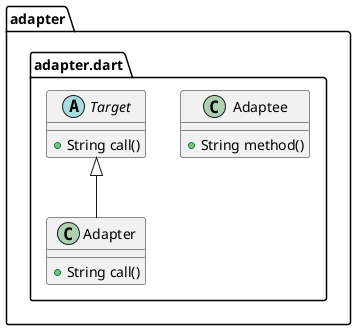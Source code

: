 @startuml
set namespaceSeparator ::

class "adapter::adapter.dart::Adaptee" {
  +String method()
}

abstract class "adapter::adapter.dart::Target" {
  +String call()
}

class "adapter::adapter.dart::Adapter" {
  +String call()
}

"adapter::adapter.dart::Target" <|-- "adapter::adapter.dart::Adapter"


@enduml